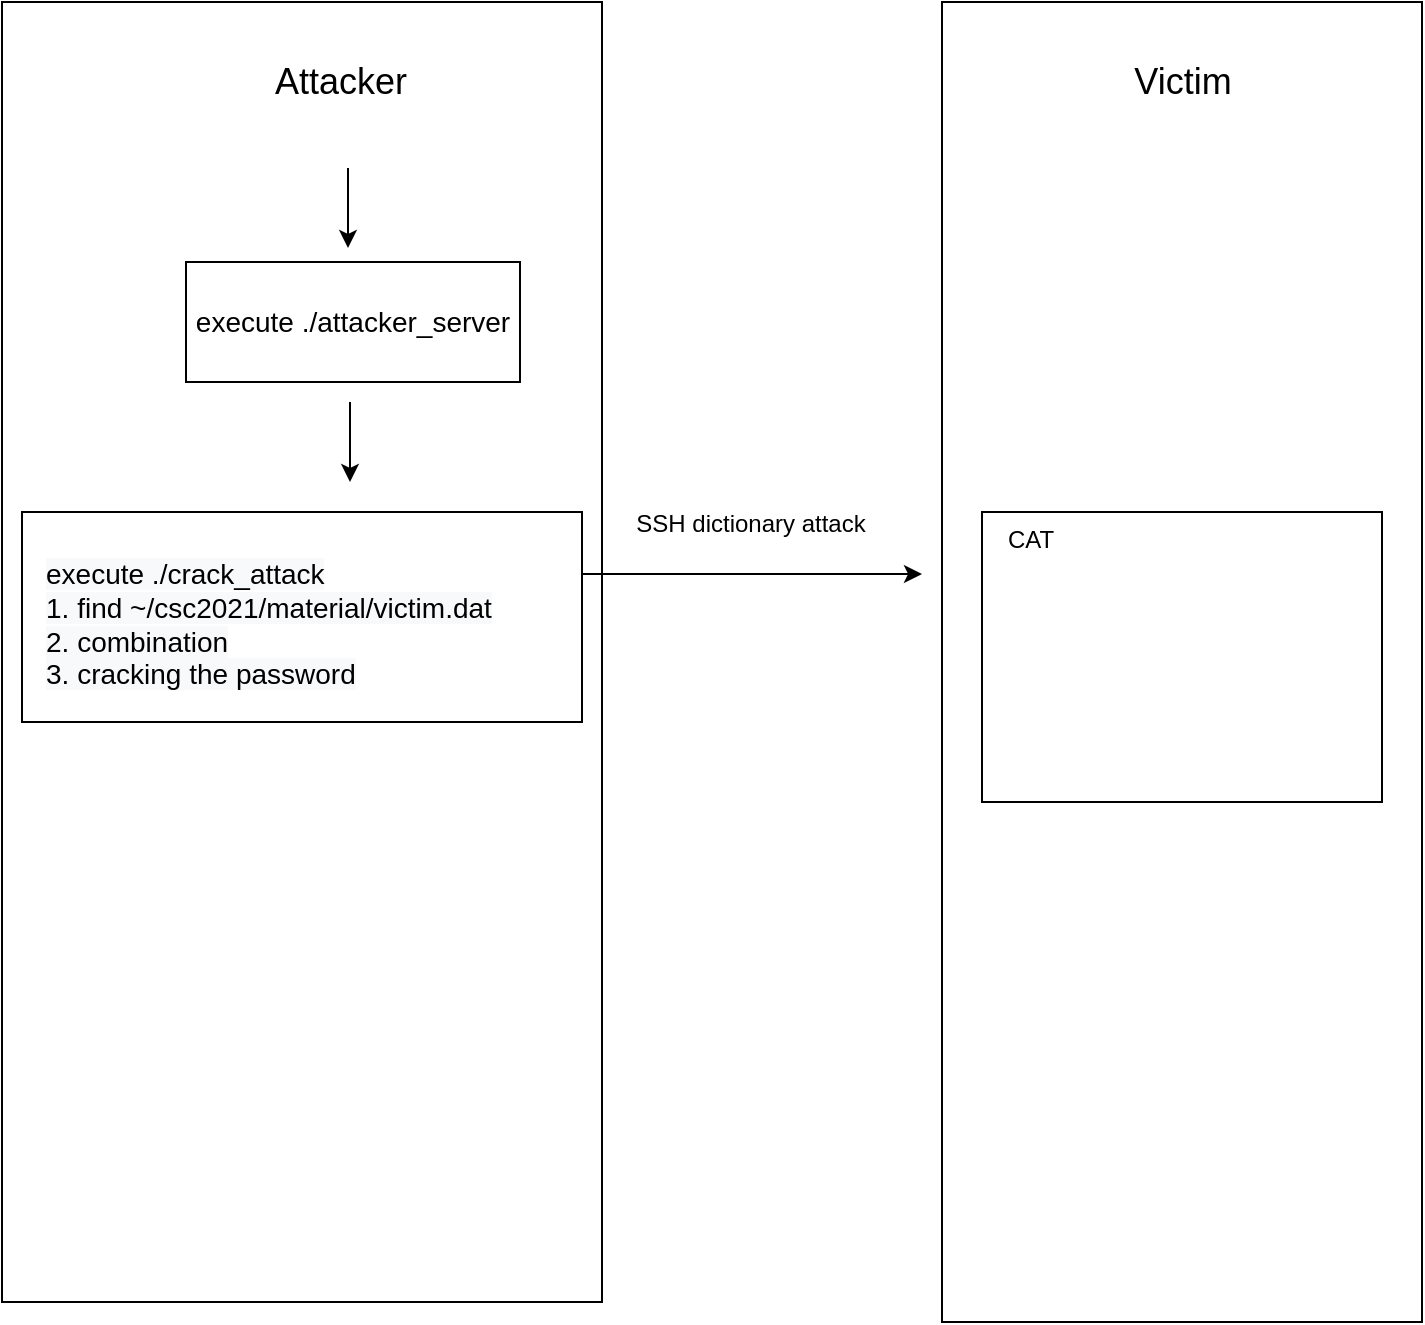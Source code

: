 <mxfile version="14.3.2" type="github">
  <diagram id="Ww_qnuIjE5x3cNlsC0j9" name="Page-1">
    <mxGraphModel dx="1182" dy="688" grid="1" gridSize="10" guides="1" tooltips="1" connect="1" arrows="1" fold="1" page="1" pageScale="1" pageWidth="827" pageHeight="1169" math="0" shadow="0">
      <root>
        <mxCell id="0" />
        <mxCell id="1" parent="0" />
        <mxCell id="jVQ83cVJ5n_UA02Piwop-5" value="" style="rounded=0;whiteSpace=wrap;html=1;" parent="1" vertex="1">
          <mxGeometry x="40" y="60" width="300" height="650" as="geometry" />
        </mxCell>
        <mxCell id="jVQ83cVJ5n_UA02Piwop-6" value="" style="rounded=0;whiteSpace=wrap;html=1;" parent="1" vertex="1">
          <mxGeometry x="510" y="60" width="240" height="660" as="geometry" />
        </mxCell>
        <mxCell id="jVQ83cVJ5n_UA02Piwop-7" value="&lt;font style=&quot;font-size: 18px&quot;&gt;Attacker&lt;/font&gt;" style="text;html=1;resizable=0;autosize=1;align=center;verticalAlign=middle;points=[];fillColor=none;strokeColor=none;rounded=0;" parent="1" vertex="1">
          <mxGeometry x="169" y="90" width="80" height="20" as="geometry" />
        </mxCell>
        <mxCell id="jVQ83cVJ5n_UA02Piwop-8" value="&lt;font style=&quot;font-size: 18px&quot;&gt;Victim&lt;/font&gt;" style="text;html=1;resizable=0;autosize=1;align=center;verticalAlign=middle;points=[];fillColor=none;strokeColor=none;rounded=0;" parent="1" vertex="1">
          <mxGeometry x="600" y="90" width="60" height="20" as="geometry" />
        </mxCell>
        <mxCell id="rPoK7AbFEsscb3aZ_IW5-1" value="" style="rounded=0;whiteSpace=wrap;html=1;" vertex="1" parent="1">
          <mxGeometry x="132" y="190" width="167" height="60" as="geometry" />
        </mxCell>
        <mxCell id="rPoK7AbFEsscb3aZ_IW5-2" value="&lt;span style=&quot;font-size: 14px&quot;&gt;execute ./attacker_server&lt;/span&gt;" style="text;html=1;resizable=0;autosize=1;align=center;verticalAlign=middle;points=[];fillColor=none;strokeColor=none;rounded=0;" vertex="1" parent="1">
          <mxGeometry x="130" y="210" width="170" height="20" as="geometry" />
        </mxCell>
        <mxCell id="rPoK7AbFEsscb3aZ_IW5-3" value="" style="endArrow=classic;html=1;" edge="1" parent="1">
          <mxGeometry width="50" height="50" relative="1" as="geometry">
            <mxPoint x="213" y="143" as="sourcePoint" />
            <mxPoint x="213" y="183" as="targetPoint" />
          </mxGeometry>
        </mxCell>
        <mxCell id="rPoK7AbFEsscb3aZ_IW5-4" value="" style="rounded=0;whiteSpace=wrap;html=1;" vertex="1" parent="1">
          <mxGeometry x="50" y="315" width="280" height="105" as="geometry" />
        </mxCell>
        <mxCell id="rPoK7AbFEsscb3aZ_IW5-5" value="" style="endArrow=classic;html=1;" edge="1" parent="1">
          <mxGeometry width="50" height="50" relative="1" as="geometry">
            <mxPoint x="214" y="260" as="sourcePoint" />
            <mxPoint x="214" y="300" as="targetPoint" />
          </mxGeometry>
        </mxCell>
        <mxCell id="rPoK7AbFEsscb3aZ_IW5-14" style="edgeStyle=orthogonalEdgeStyle;rounded=0;orthogonalLoop=1;jettySize=auto;html=1;" edge="1" parent="1" source="rPoK7AbFEsscb3aZ_IW5-10">
          <mxGeometry relative="1" as="geometry">
            <mxPoint x="500" y="346" as="targetPoint" />
          </mxGeometry>
        </mxCell>
        <mxCell id="rPoK7AbFEsscb3aZ_IW5-10" value="&lt;span style=&quot;color: rgb(0 , 0 , 0) ; font-family: &amp;#34;helvetica&amp;#34; ; font-size: 14px ; font-style: normal ; font-weight: 400 ; letter-spacing: normal ; text-align: center ; text-indent: 0px ; text-transform: none ; word-spacing: 0px ; background-color: rgb(248 , 249 , 250) ; display: inline ; float: none&quot;&gt;execute ./crack_attack&lt;br&gt;1. find ~/csc2021/material/victim.dat&lt;br&gt;2. combination&lt;br&gt;3. cracking the password&lt;br&gt;&lt;/span&gt;" style="text;whiteSpace=wrap;html=1;" vertex="1" parent="1">
          <mxGeometry x="60" y="331" width="270" height="30" as="geometry" />
        </mxCell>
        <mxCell id="rPoK7AbFEsscb3aZ_IW5-13" value="SSH dictionary attack" style="text;html=1;resizable=0;autosize=1;align=center;verticalAlign=middle;points=[];fillColor=none;strokeColor=none;rounded=0;" vertex="1" parent="1">
          <mxGeometry x="349" y="311" width="130" height="20" as="geometry" />
        </mxCell>
        <mxCell id="rPoK7AbFEsscb3aZ_IW5-15" value="" style="rounded=0;whiteSpace=wrap;html=1;" vertex="1" parent="1">
          <mxGeometry x="530" y="315" width="200" height="145" as="geometry" />
        </mxCell>
        <mxCell id="rPoK7AbFEsscb3aZ_IW5-16" value="CAT" style="text;html=1;resizable=0;autosize=1;align=center;verticalAlign=middle;points=[];fillColor=none;strokeColor=none;rounded=0;" vertex="1" parent="1">
          <mxGeometry x="534" y="319" width="40" height="20" as="geometry" />
        </mxCell>
      </root>
    </mxGraphModel>
  </diagram>
</mxfile>
